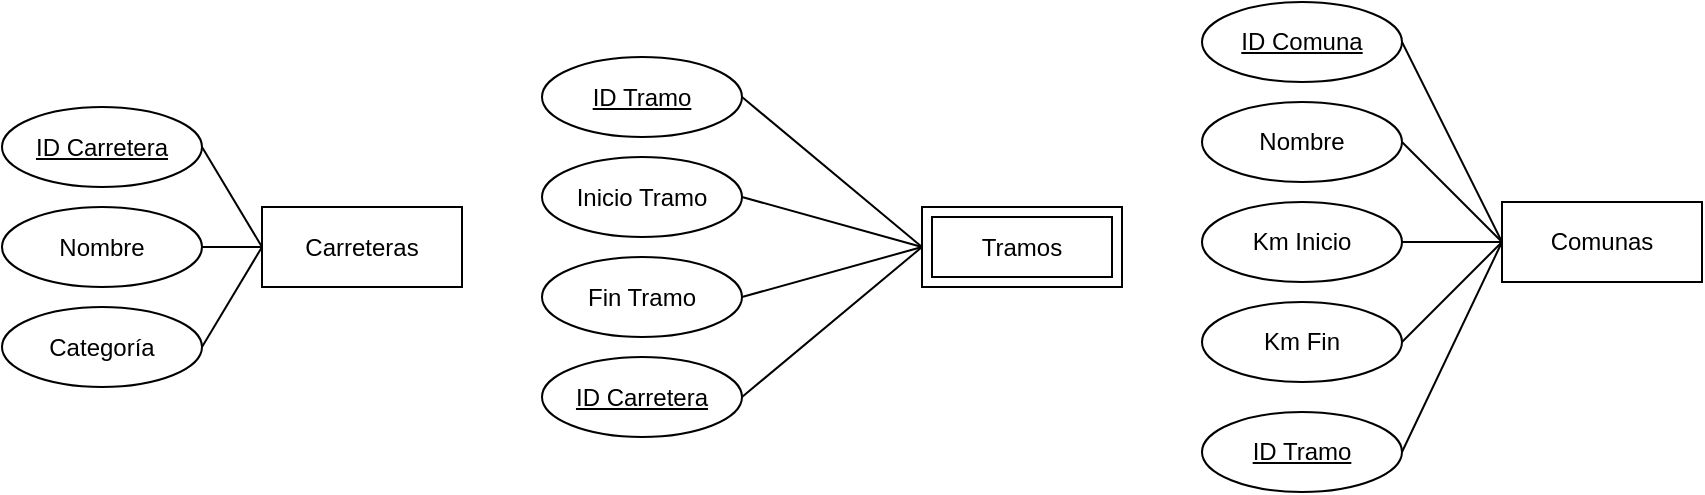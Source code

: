 <mxfile version="20.2.8"><diagram id="3MlAgYNGHusQxiEnDW8V" name="Página-1"><mxGraphModel dx="1447" dy="738" grid="1" gridSize="10" guides="1" tooltips="1" connect="1" arrows="1" fold="1" page="1" pageScale="1" pageWidth="1000" pageHeight="700" math="0" shadow="0"><root><mxCell id="0"/><mxCell id="1" parent="0"/><mxCell id="THf8QWKOBjkhsgRRmL-Y-1" value="Carreteras" style="whiteSpace=wrap;html=1;align=center;" vertex="1" parent="1"><mxGeometry x="205" y="329.5" width="100" height="40" as="geometry"/></mxCell><mxCell id="THf8QWKOBjkhsgRRmL-Y-2" value="ID Carretera" style="ellipse;whiteSpace=wrap;html=1;align=center;fontStyle=4;" vertex="1" parent="1"><mxGeometry x="75" y="279.5" width="100" height="40" as="geometry"/></mxCell><mxCell id="THf8QWKOBjkhsgRRmL-Y-3" value="Nombre" style="ellipse;whiteSpace=wrap;html=1;align=center;" vertex="1" parent="1"><mxGeometry x="75" y="329.5" width="100" height="40" as="geometry"/></mxCell><mxCell id="THf8QWKOBjkhsgRRmL-Y-4" value="Categoría" style="ellipse;whiteSpace=wrap;html=1;align=center;" vertex="1" parent="1"><mxGeometry x="75" y="379.5" width="100" height="40" as="geometry"/></mxCell><mxCell id="THf8QWKOBjkhsgRRmL-Y-6" value="" style="endArrow=none;html=1;rounded=0;entryX=0;entryY=0.5;entryDx=0;entryDy=0;exitX=1;exitY=0.5;exitDx=0;exitDy=0;" edge="1" parent="1" source="THf8QWKOBjkhsgRRmL-Y-2" target="THf8QWKOBjkhsgRRmL-Y-1"><mxGeometry relative="1" as="geometry"><mxPoint x="115" y="349.5" as="sourcePoint"/><mxPoint x="195" y="329.5" as="targetPoint"/></mxGeometry></mxCell><mxCell id="THf8QWKOBjkhsgRRmL-Y-7" value="" style="endArrow=none;html=1;rounded=0;entryX=0;entryY=0.5;entryDx=0;entryDy=0;exitX=1;exitY=0.5;exitDx=0;exitDy=0;" edge="1" parent="1" source="THf8QWKOBjkhsgRRmL-Y-3" target="THf8QWKOBjkhsgRRmL-Y-1"><mxGeometry relative="1" as="geometry"><mxPoint x="195" y="359.5" as="sourcePoint"/><mxPoint x="275" y="349.5" as="targetPoint"/></mxGeometry></mxCell><mxCell id="THf8QWKOBjkhsgRRmL-Y-8" value="" style="endArrow=none;html=1;rounded=0;exitX=1;exitY=0.5;exitDx=0;exitDy=0;entryX=0;entryY=0.5;entryDx=0;entryDy=0;" edge="1" parent="1" source="THf8QWKOBjkhsgRRmL-Y-4" target="THf8QWKOBjkhsgRRmL-Y-1"><mxGeometry relative="1" as="geometry"><mxPoint x="185" y="369.5" as="sourcePoint"/><mxPoint x="275" y="349.5" as="targetPoint"/></mxGeometry></mxCell><mxCell id="THf8QWKOBjkhsgRRmL-Y-9" value="Tramos" style="shape=ext;margin=3;double=1;whiteSpace=wrap;html=1;align=center;" vertex="1" parent="1"><mxGeometry x="535" y="329.5" width="100" height="40" as="geometry"/></mxCell><mxCell id="THf8QWKOBjkhsgRRmL-Y-15" value="ID Tramo" style="ellipse;whiteSpace=wrap;html=1;align=center;fontStyle=4;" vertex="1" parent="1"><mxGeometry x="345" y="254.5" width="100" height="40" as="geometry"/></mxCell><mxCell id="THf8QWKOBjkhsgRRmL-Y-16" value="Fin Tramo" style="ellipse;whiteSpace=wrap;html=1;align=center;" vertex="1" parent="1"><mxGeometry x="345" y="354.5" width="100" height="40" as="geometry"/></mxCell><mxCell id="THf8QWKOBjkhsgRRmL-Y-17" value="Inicio Tramo" style="ellipse;whiteSpace=wrap;html=1;align=center;" vertex="1" parent="1"><mxGeometry x="345" y="304.5" width="100" height="40" as="geometry"/></mxCell><mxCell id="THf8QWKOBjkhsgRRmL-Y-20" value="" style="endArrow=none;html=1;rounded=0;exitX=1;exitY=0.5;exitDx=0;exitDy=0;entryX=0;entryY=0.5;entryDx=0;entryDy=0;" edge="1" parent="1" source="THf8QWKOBjkhsgRRmL-Y-16" target="THf8QWKOBjkhsgRRmL-Y-9"><mxGeometry relative="1" as="geometry"><mxPoint x="485" y="349.5" as="sourcePoint"/><mxPoint x="645" y="349.5" as="targetPoint"/></mxGeometry></mxCell><mxCell id="THf8QWKOBjkhsgRRmL-Y-21" value="" style="endArrow=none;html=1;rounded=0;entryX=1;entryY=0.5;entryDx=0;entryDy=0;" edge="1" parent="1" target="THf8QWKOBjkhsgRRmL-Y-17"><mxGeometry relative="1" as="geometry"><mxPoint x="535" y="349.5" as="sourcePoint"/><mxPoint x="645" y="349.5" as="targetPoint"/></mxGeometry></mxCell><mxCell id="THf8QWKOBjkhsgRRmL-Y-22" value="" style="endArrow=none;html=1;rounded=0;entryX=1;entryY=0.5;entryDx=0;entryDy=0;exitX=0;exitY=0.5;exitDx=0;exitDy=0;" edge="1" parent="1" source="THf8QWKOBjkhsgRRmL-Y-9" target="THf8QWKOBjkhsgRRmL-Y-15"><mxGeometry relative="1" as="geometry"><mxPoint x="485" y="349.5" as="sourcePoint"/><mxPoint x="645" y="349.5" as="targetPoint"/></mxGeometry></mxCell><mxCell id="THf8QWKOBjkhsgRRmL-Y-23" value="Comunas" style="whiteSpace=wrap;html=1;align=center;" vertex="1" parent="1"><mxGeometry x="825" y="327" width="100" height="40" as="geometry"/></mxCell><mxCell id="THf8QWKOBjkhsgRRmL-Y-25" value="ID Comuna" style="ellipse;whiteSpace=wrap;html=1;align=center;fontStyle=4;" vertex="1" parent="1"><mxGeometry x="675" y="227" width="100" height="40" as="geometry"/></mxCell><mxCell id="THf8QWKOBjkhsgRRmL-Y-26" value="Nombre" style="ellipse;whiteSpace=wrap;html=1;align=center;" vertex="1" parent="1"><mxGeometry x="675" y="277" width="100" height="40" as="geometry"/></mxCell><mxCell id="THf8QWKOBjkhsgRRmL-Y-27" value="Km Inicio" style="ellipse;whiteSpace=wrap;html=1;align=center;" vertex="1" parent="1"><mxGeometry x="675" y="327" width="100" height="40" as="geometry"/></mxCell><mxCell id="THf8QWKOBjkhsgRRmL-Y-28" value="Km Fin" style="ellipse;whiteSpace=wrap;html=1;align=center;" vertex="1" parent="1"><mxGeometry x="675" y="377" width="100" height="40" as="geometry"/></mxCell><mxCell id="THf8QWKOBjkhsgRRmL-Y-29" value="" style="endArrow=none;html=1;rounded=0;entryX=0;entryY=0.5;entryDx=0;entryDy=0;exitX=1;exitY=0.5;exitDx=0;exitDy=0;" edge="1" parent="1" source="THf8QWKOBjkhsgRRmL-Y-25" target="THf8QWKOBjkhsgRRmL-Y-23"><mxGeometry relative="1" as="geometry"><mxPoint x="895" y="277" as="sourcePoint"/><mxPoint x="1055" y="277" as="targetPoint"/></mxGeometry></mxCell><mxCell id="THf8QWKOBjkhsgRRmL-Y-30" value="" style="endArrow=none;html=1;rounded=0;entryX=0;entryY=0.5;entryDx=0;entryDy=0;exitX=1;exitY=0.5;exitDx=0;exitDy=0;" edge="1" parent="1" source="THf8QWKOBjkhsgRRmL-Y-26" target="THf8QWKOBjkhsgRRmL-Y-23"><mxGeometry relative="1" as="geometry"><mxPoint x="785" y="282" as="sourcePoint"/><mxPoint x="835" y="357" as="targetPoint"/></mxGeometry></mxCell><mxCell id="THf8QWKOBjkhsgRRmL-Y-31" value="" style="endArrow=none;html=1;rounded=0;entryX=0;entryY=0.5;entryDx=0;entryDy=0;exitX=1;exitY=0.5;exitDx=0;exitDy=0;" edge="1" parent="1" source="THf8QWKOBjkhsgRRmL-Y-28" target="THf8QWKOBjkhsgRRmL-Y-23"><mxGeometry relative="1" as="geometry"><mxPoint x="785" y="332" as="sourcePoint"/><mxPoint x="835" y="357" as="targetPoint"/></mxGeometry></mxCell><mxCell id="THf8QWKOBjkhsgRRmL-Y-32" value="" style="endArrow=none;html=1;rounded=0;entryX=1;entryY=0.5;entryDx=0;entryDy=0;exitX=0;exitY=0.5;exitDx=0;exitDy=0;" edge="1" parent="1" source="THf8QWKOBjkhsgRRmL-Y-23" target="THf8QWKOBjkhsgRRmL-Y-27"><mxGeometry relative="1" as="geometry"><mxPoint x="785" y="432" as="sourcePoint"/><mxPoint x="835" y="357" as="targetPoint"/></mxGeometry></mxCell><mxCell id="THf8QWKOBjkhsgRRmL-Y-37" value="ID Carretera" style="ellipse;whiteSpace=wrap;html=1;align=center;fontStyle=4;" vertex="1" parent="1"><mxGeometry x="345" y="404.5" width="100" height="40" as="geometry"/></mxCell><mxCell id="THf8QWKOBjkhsgRRmL-Y-38" value="" style="endArrow=none;html=1;rounded=0;exitX=1;exitY=0.5;exitDx=0;exitDy=0;entryX=0;entryY=0.5;entryDx=0;entryDy=0;" edge="1" parent="1" source="THf8QWKOBjkhsgRRmL-Y-37" target="THf8QWKOBjkhsgRRmL-Y-9"><mxGeometry relative="1" as="geometry"><mxPoint x="675.0" y="409.5" as="sourcePoint"/><mxPoint x="645" y="359.5" as="targetPoint"/></mxGeometry></mxCell><mxCell id="THf8QWKOBjkhsgRRmL-Y-39" value="ID Tramo" style="ellipse;whiteSpace=wrap;html=1;align=center;fontStyle=4;" vertex="1" parent="1"><mxGeometry x="675" y="432" width="100" height="40" as="geometry"/></mxCell><mxCell id="THf8QWKOBjkhsgRRmL-Y-40" value="" style="endArrow=none;html=1;rounded=0;entryX=0;entryY=0.5;entryDx=0;entryDy=0;exitX=1;exitY=0.5;exitDx=0;exitDy=0;" edge="1" parent="1" source="THf8QWKOBjkhsgRRmL-Y-39" target="THf8QWKOBjkhsgRRmL-Y-23"><mxGeometry relative="1" as="geometry"><mxPoint x="785" y="432" as="sourcePoint"/><mxPoint x="835" y="357" as="targetPoint"/></mxGeometry></mxCell></root></mxGraphModel></diagram></mxfile>